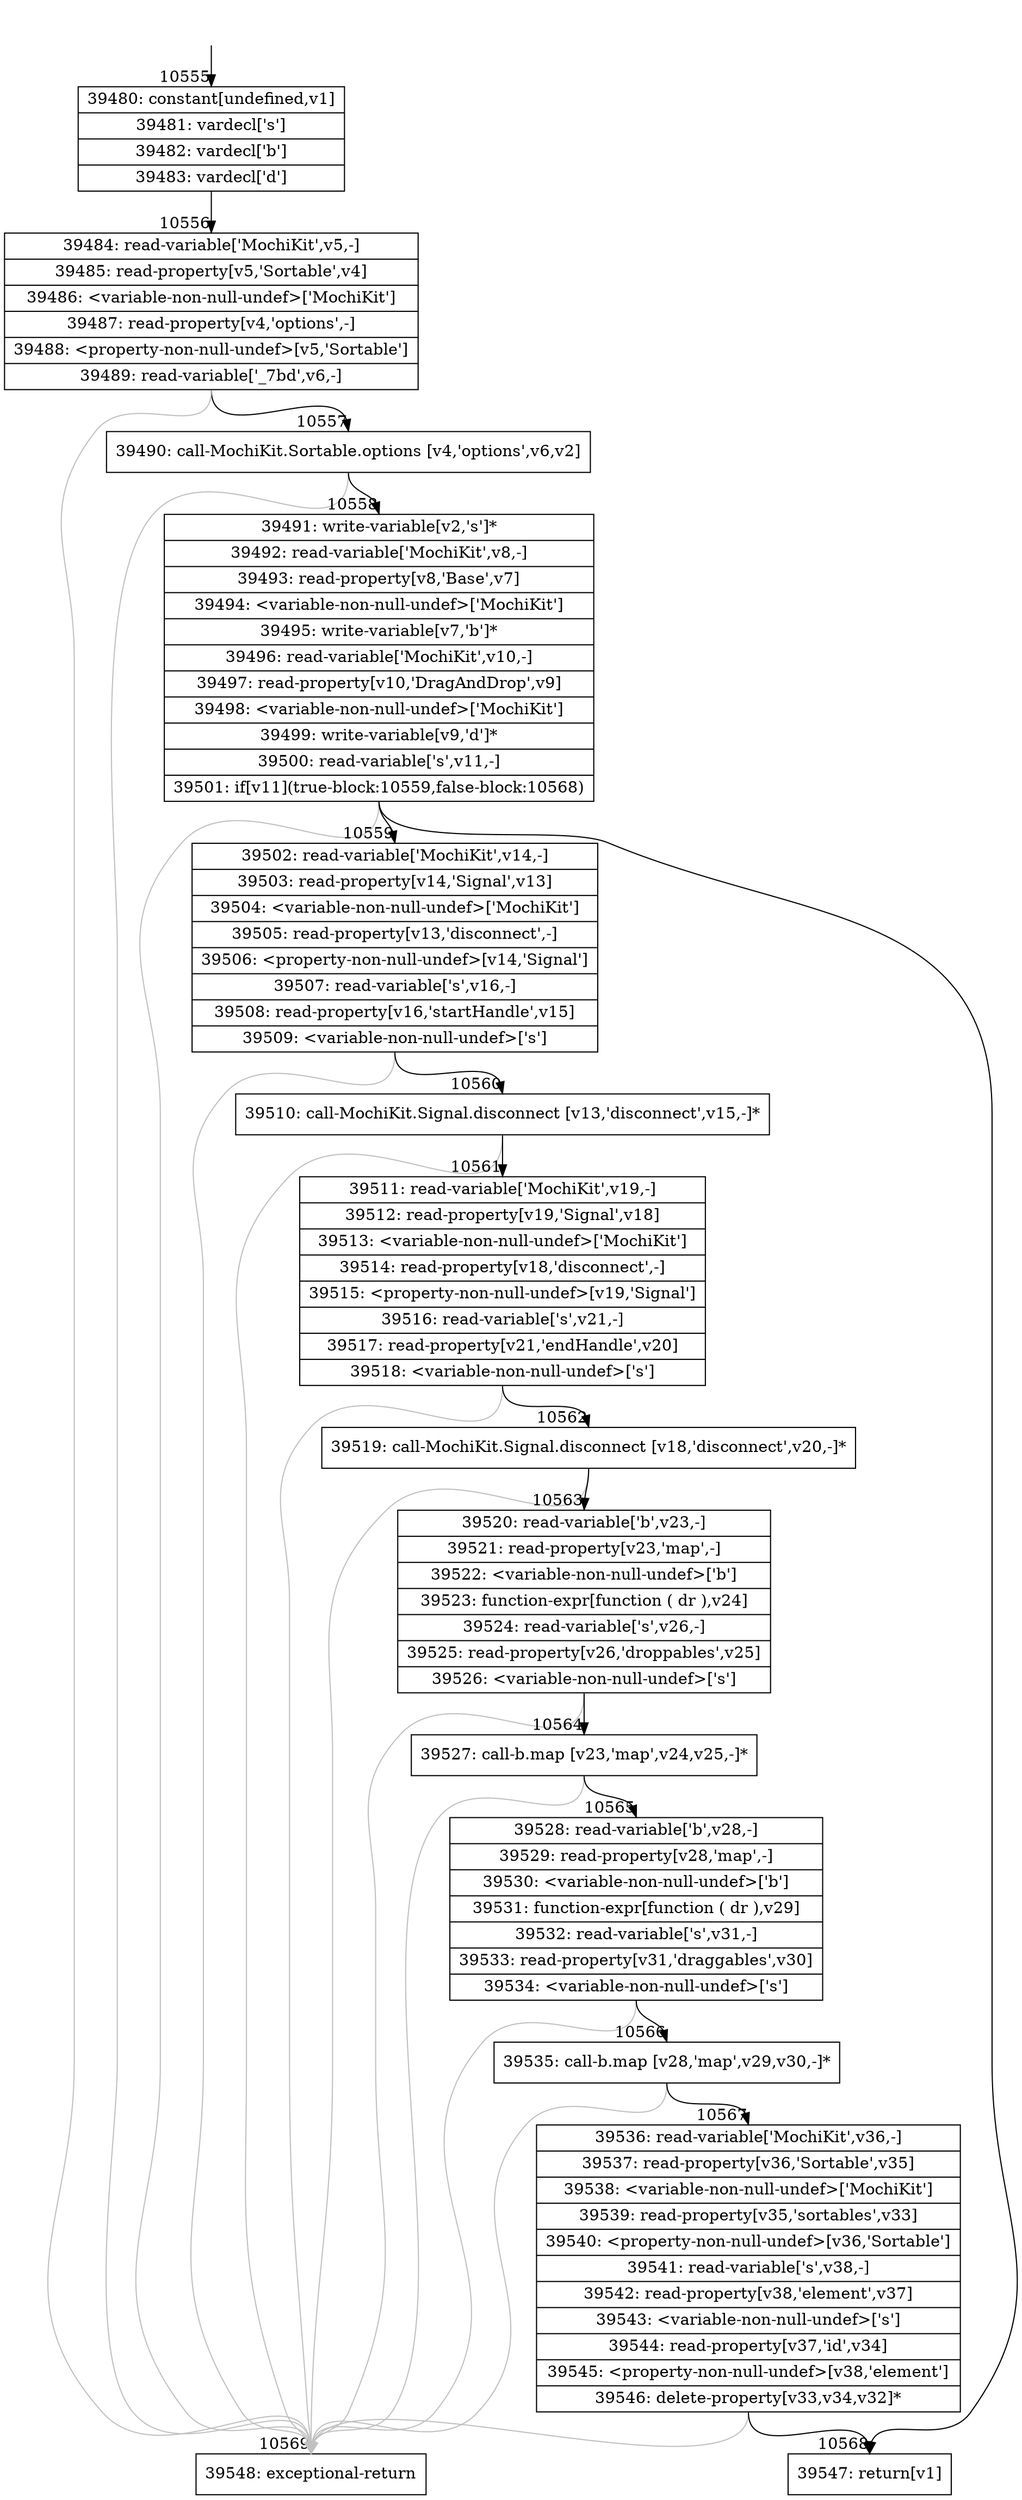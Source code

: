digraph {
rankdir="TD"
BB_entry749[shape=none,label=""];
BB_entry749 -> BB10555 [tailport=s, headport=n, headlabel="    10555"]
BB10555 [shape=record label="{39480: constant[undefined,v1]|39481: vardecl['s']|39482: vardecl['b']|39483: vardecl['d']}" ] 
BB10555 -> BB10556 [tailport=s, headport=n, headlabel="      10556"]
BB10556 [shape=record label="{39484: read-variable['MochiKit',v5,-]|39485: read-property[v5,'Sortable',v4]|39486: \<variable-non-null-undef\>['MochiKit']|39487: read-property[v4,'options',-]|39488: \<property-non-null-undef\>[v5,'Sortable']|39489: read-variable['_7bd',v6,-]}" ] 
BB10556 -> BB10557 [tailport=s, headport=n, headlabel="      10557"]
BB10556 -> BB10569 [tailport=s, headport=n, color=gray, headlabel="      10569"]
BB10557 [shape=record label="{39490: call-MochiKit.Sortable.options [v4,'options',v6,v2]}" ] 
BB10557 -> BB10558 [tailport=s, headport=n, headlabel="      10558"]
BB10557 -> BB10569 [tailport=s, headport=n, color=gray]
BB10558 [shape=record label="{39491: write-variable[v2,'s']*|39492: read-variable['MochiKit',v8,-]|39493: read-property[v8,'Base',v7]|39494: \<variable-non-null-undef\>['MochiKit']|39495: write-variable[v7,'b']*|39496: read-variable['MochiKit',v10,-]|39497: read-property[v10,'DragAndDrop',v9]|39498: \<variable-non-null-undef\>['MochiKit']|39499: write-variable[v9,'d']*|39500: read-variable['s',v11,-]|39501: if[v11](true-block:10559,false-block:10568)}" ] 
BB10558 -> BB10559 [tailport=s, headport=n, headlabel="      10559"]
BB10558 -> BB10568 [tailport=s, headport=n, headlabel="      10568"]
BB10558 -> BB10569 [tailport=s, headport=n, color=gray]
BB10559 [shape=record label="{39502: read-variable['MochiKit',v14,-]|39503: read-property[v14,'Signal',v13]|39504: \<variable-non-null-undef\>['MochiKit']|39505: read-property[v13,'disconnect',-]|39506: \<property-non-null-undef\>[v14,'Signal']|39507: read-variable['s',v16,-]|39508: read-property[v16,'startHandle',v15]|39509: \<variable-non-null-undef\>['s']}" ] 
BB10559 -> BB10560 [tailport=s, headport=n, headlabel="      10560"]
BB10559 -> BB10569 [tailport=s, headport=n, color=gray]
BB10560 [shape=record label="{39510: call-MochiKit.Signal.disconnect [v13,'disconnect',v15,-]*}" ] 
BB10560 -> BB10561 [tailport=s, headport=n, headlabel="      10561"]
BB10560 -> BB10569 [tailport=s, headport=n, color=gray]
BB10561 [shape=record label="{39511: read-variable['MochiKit',v19,-]|39512: read-property[v19,'Signal',v18]|39513: \<variable-non-null-undef\>['MochiKit']|39514: read-property[v18,'disconnect',-]|39515: \<property-non-null-undef\>[v19,'Signal']|39516: read-variable['s',v21,-]|39517: read-property[v21,'endHandle',v20]|39518: \<variable-non-null-undef\>['s']}" ] 
BB10561 -> BB10562 [tailport=s, headport=n, headlabel="      10562"]
BB10561 -> BB10569 [tailport=s, headport=n, color=gray]
BB10562 [shape=record label="{39519: call-MochiKit.Signal.disconnect [v18,'disconnect',v20,-]*}" ] 
BB10562 -> BB10563 [tailport=s, headport=n, headlabel="      10563"]
BB10562 -> BB10569 [tailport=s, headport=n, color=gray]
BB10563 [shape=record label="{39520: read-variable['b',v23,-]|39521: read-property[v23,'map',-]|39522: \<variable-non-null-undef\>['b']|39523: function-expr[function ( dr ),v24]|39524: read-variable['s',v26,-]|39525: read-property[v26,'droppables',v25]|39526: \<variable-non-null-undef\>['s']}" ] 
BB10563 -> BB10564 [tailport=s, headport=n, headlabel="      10564"]
BB10563 -> BB10569 [tailport=s, headport=n, color=gray]
BB10564 [shape=record label="{39527: call-b.map [v23,'map',v24,v25,-]*}" ] 
BB10564 -> BB10565 [tailport=s, headport=n, headlabel="      10565"]
BB10564 -> BB10569 [tailport=s, headport=n, color=gray]
BB10565 [shape=record label="{39528: read-variable['b',v28,-]|39529: read-property[v28,'map',-]|39530: \<variable-non-null-undef\>['b']|39531: function-expr[function ( dr ),v29]|39532: read-variable['s',v31,-]|39533: read-property[v31,'draggables',v30]|39534: \<variable-non-null-undef\>['s']}" ] 
BB10565 -> BB10566 [tailport=s, headport=n, headlabel="      10566"]
BB10565 -> BB10569 [tailport=s, headport=n, color=gray]
BB10566 [shape=record label="{39535: call-b.map [v28,'map',v29,v30,-]*}" ] 
BB10566 -> BB10567 [tailport=s, headport=n, headlabel="      10567"]
BB10566 -> BB10569 [tailport=s, headport=n, color=gray]
BB10567 [shape=record label="{39536: read-variable['MochiKit',v36,-]|39537: read-property[v36,'Sortable',v35]|39538: \<variable-non-null-undef\>['MochiKit']|39539: read-property[v35,'sortables',v33]|39540: \<property-non-null-undef\>[v36,'Sortable']|39541: read-variable['s',v38,-]|39542: read-property[v38,'element',v37]|39543: \<variable-non-null-undef\>['s']|39544: read-property[v37,'id',v34]|39545: \<property-non-null-undef\>[v38,'element']|39546: delete-property[v33,v34,v32]*}" ] 
BB10567 -> BB10568 [tailport=s, headport=n]
BB10567 -> BB10569 [tailport=s, headport=n, color=gray]
BB10568 [shape=record label="{39547: return[v1]}" ] 
BB10569 [shape=record label="{39548: exceptional-return}" ] 
//#$~ 7423
}
